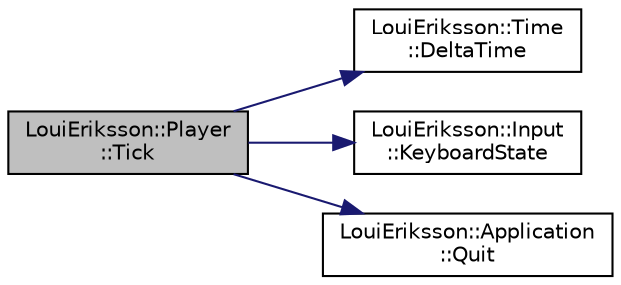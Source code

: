 digraph "LouiEriksson::Player::Tick"
{
 // LATEX_PDF_SIZE
  edge [fontname="Helvetica",fontsize="10",labelfontname="Helvetica",labelfontsize="10"];
  node [fontname="Helvetica",fontsize="10",shape=record];
  rankdir="LR";
  Node1 [label="LouiEriksson::Player\l::Tick",height=0.2,width=0.4,color="black", fillcolor="grey75", style="filled", fontcolor="black",tooltip="Called every frame."];
  Node1 -> Node2 [color="midnightblue",fontsize="10",style="solid",fontname="Helvetica"];
  Node2 [label="LouiEriksson::Time\l::DeltaTime",height=0.2,width=0.4,color="black", fillcolor="white", style="filled",URL="$class_loui_eriksson_1_1_time.html#a5a3dc4db767b5dc8d88e560d764e770c",tooltip=" "];
  Node1 -> Node3 [color="midnightblue",fontsize="10",style="solid",fontname="Helvetica"];
  Node3 [label="LouiEriksson::Input\l::KeyboardState",height=0.2,width=0.4,color="black", fillcolor="white", style="filled",URL="$class_loui_eriksson_1_1_input.html#afc8c10b0cc3accf45e2d8c5fcf19bad2",tooltip=" "];
  Node1 -> Node4 [color="midnightblue",fontsize="10",style="solid",fontname="Helvetica"];
  Node4 [label="LouiEriksson::Application\l::Quit",height=0.2,width=0.4,color="black", fillcolor="white", style="filled",URL="$class_loui_eriksson_1_1_application.html#a527b4c4cae3f53b94cff4f8d5001710e",tooltip="Quits the application."];
}
